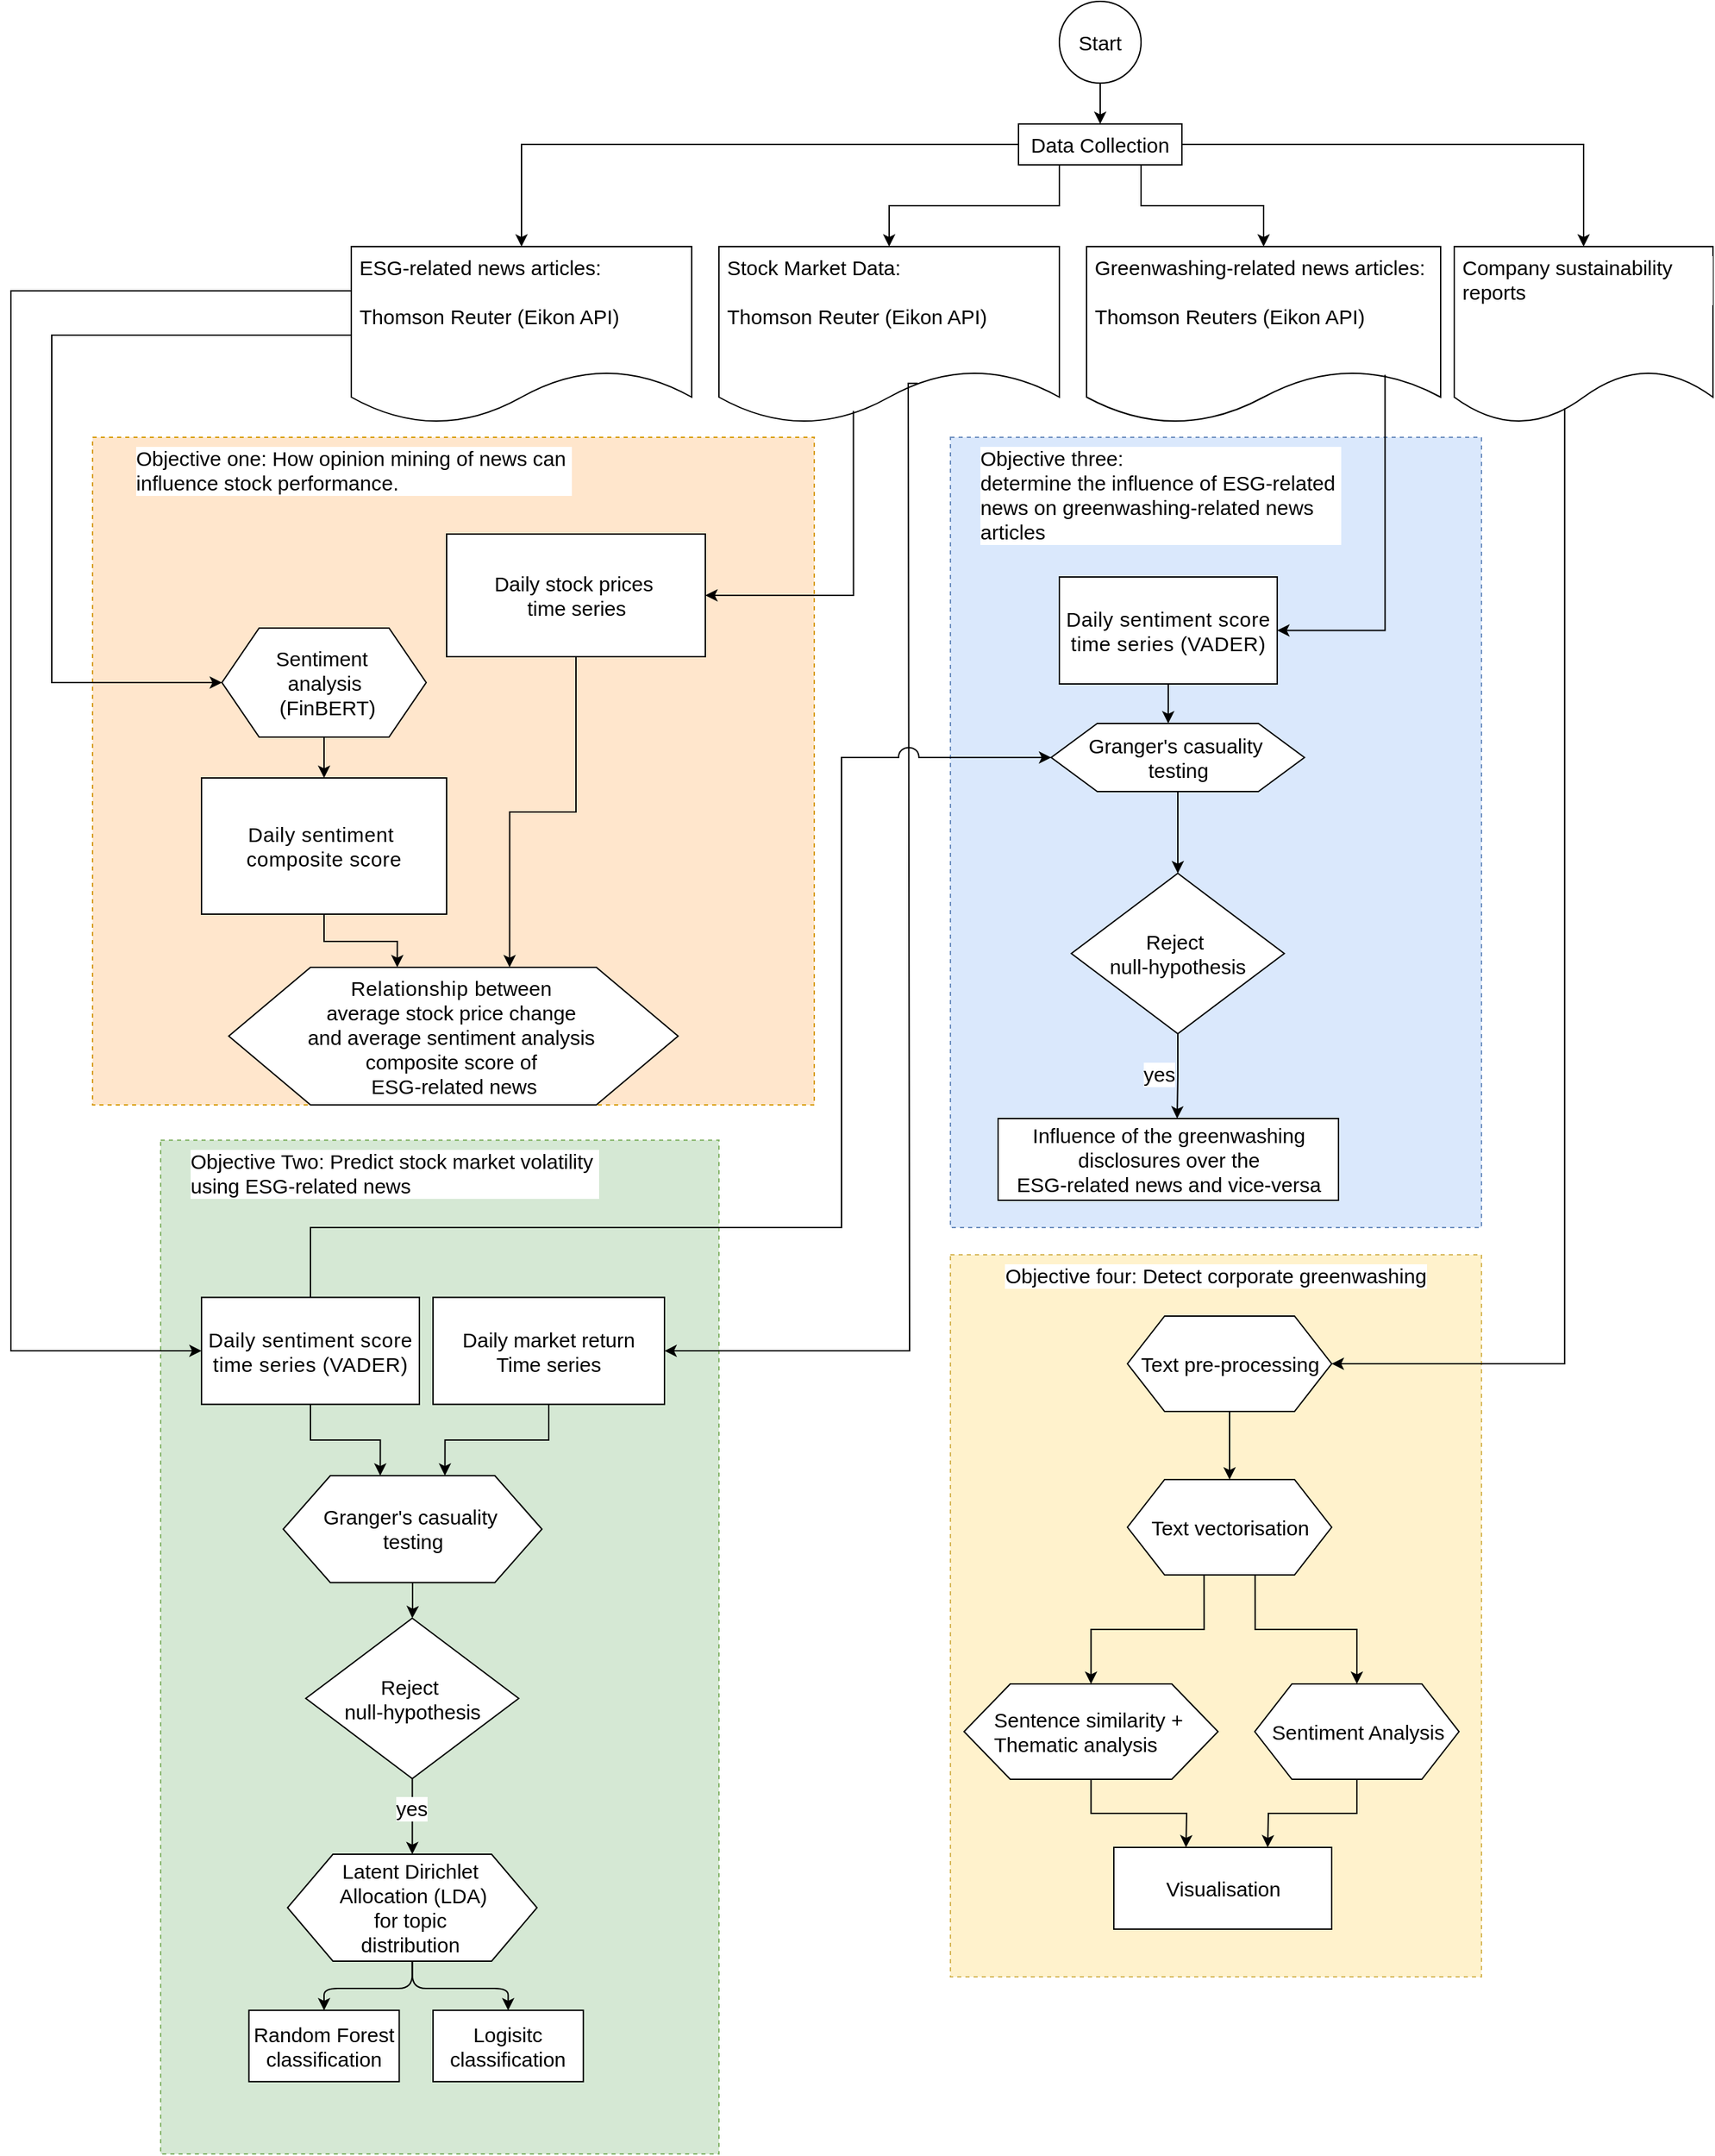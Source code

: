 <mxfile version="24.7.5">
  <diagram name="Page-1" id="VLJDBwGc8tw-kBL-8N2p">
    <mxGraphModel dx="3427" dy="2956" grid="1" gridSize="10" guides="1" tooltips="1" connect="1" arrows="1" fold="1" page="1" pageScale="1" pageWidth="827" pageHeight="1169" math="0" shadow="0">
      <root>
        <mxCell id="0" />
        <mxCell id="1" parent="0" />
        <mxCell id="x328PwAZrwwHZPL1ipOy-11" value="&lt;div style=&quot;&quot;&gt;Objective three:&lt;/div&gt;&lt;div style=&quot;&quot;&gt;&lt;font face=&quot;sans-serif&quot;&gt;&lt;span style=&quot;font-size: 15.083px; white-space: pre;&quot;&gt;determine the influence of ESG-related &lt;/span&gt;&lt;/font&gt;&lt;/div&gt;&lt;div style=&quot;&quot;&gt;&lt;font style=&quot;&quot;&gt;&lt;font style=&quot;&quot;&gt;&lt;font face=&quot;sans-serif&quot;&gt;&lt;span style=&quot;font-size: 15.083px; white-space: pre;&quot;&gt;news on greenwashing-related news &lt;/span&gt;&lt;/font&gt;&lt;/font&gt;&lt;/font&gt;&lt;/div&gt;&lt;div style=&quot;&quot;&gt;&lt;font style=&quot;&quot;&gt;&lt;font style=&quot;&quot;&gt;&lt;font face=&quot;sans-serif&quot;&gt;&lt;span style=&quot;font-size: 15.083px; white-space: pre;&quot;&gt;articles&lt;/span&gt;&lt;/font&gt;&lt;br&gt;&lt;/font&gt;&lt;/font&gt;&lt;/div&gt;" style="rounded=0;whiteSpace=wrap;html=1;fontSize=15;verticalAlign=top;horizontal=1;labelBackgroundColor=default;align=left;dashed=1;fillColor=#dae8fc;spacingLeft=20;strokeColor=#6c8ebf;movable=1;resizable=1;rotatable=1;deletable=1;editable=1;locked=0;connectable=1;" parent="1" vertex="1">
          <mxGeometry x="470" y="160" width="390" height="580" as="geometry" />
        </mxCell>
        <mxCell id="x328PwAZrwwHZPL1ipOy-22" value="&lt;div style=&quot;font-size: 15px;&quot;&gt;&lt;span style=&quot;font-size: 15px;&quot;&gt;Objective one: H&lt;font face=&quot;sans-serif&quot;&gt;&lt;span style=&quot;white-space: pre;&quot;&gt;ow opinion mining &lt;/span&gt;&lt;/font&gt;&lt;/span&gt;&lt;span style=&quot;font-family: sans-serif; font-size: 15.083px; white-space: pre;&quot;&gt;of news &lt;/span&gt;&lt;span style=&quot;font-family: sans-serif; font-size: 15.083px; white-space: pre;&quot;&gt;can &lt;/span&gt;&lt;/div&gt;&lt;div style=&quot;font-size: 15px;&quot;&gt;&lt;span style=&quot;font-family: sans-serif; font-size: 15.083px; white-space: pre;&quot;&gt;influence &lt;/span&gt;&lt;span style=&quot;font-family: sans-serif; font-size: 15.083px; white-space: pre;&quot;&gt;stock performance.&lt;/span&gt;&lt;font face=&quot;sans-serif&quot;&gt;&lt;span style=&quot;white-space: pre;&quot;&gt; &lt;/span&gt;&lt;/font&gt;&lt;/div&gt;" style="rounded=0;whiteSpace=wrap;html=1;verticalAlign=top;strokeWidth=1;dashed=1;fontSize=15;align=left;labelBackgroundColor=default;movable=1;resizable=1;rotatable=1;deletable=1;editable=1;locked=0;connectable=1;fillColor=#ffe6cc;spacingLeft=30;strokeColor=#d79b00;" parent="1" vertex="1">
          <mxGeometry x="-160" y="160" width="530" height="490" as="geometry" />
        </mxCell>
        <mxCell id="x328PwAZrwwHZPL1ipOy-7" value="&lt;span style=&quot;font-size: 15px;&quot;&gt;Greenwashing-related news articles:&lt;/span&gt;&lt;div&gt;&lt;br&gt;&lt;/div&gt;&lt;div&gt;Thomson Reuters (Eikon API)&lt;/div&gt;" style="shape=document;whiteSpace=wrap;html=1;boundedLbl=1;align=left;fontSize=15;verticalAlign=top;rounded=0;fontColor=#000000;labelBackgroundColor=default;spacingLeft=4;" parent="1" vertex="1">
          <mxGeometry x="570" y="20" width="260" height="130" as="geometry" />
        </mxCell>
        <mxCell id="x328PwAZrwwHZPL1ipOy-20" value="&lt;span style=&quot;font-size: 15px;&quot;&gt;Stock Market Data:&lt;/span&gt;&lt;div&gt;&lt;br&gt;&lt;/div&gt;&lt;div&gt;Thomson Reuter (Eikon API)&lt;/div&gt;" style="shape=document;whiteSpace=wrap;html=1;boundedLbl=1;align=left;size=0.3;fontSize=15;verticalAlign=top;rounded=0;fontColor=#000000;labelBackgroundColor=default;spacingLeft=4;" parent="1" vertex="1">
          <mxGeometry x="300" y="20" width="250" height="130" as="geometry" />
        </mxCell>
        <mxCell id="x328PwAZrwwHZPL1ipOy-73" style="edgeStyle=orthogonalEdgeStyle;orthogonalLoop=1;jettySize=auto;html=1;fontSize=15;" parent="1" source="x328PwAZrwwHZPL1ipOy-71" target="x328PwAZrwwHZPL1ipOy-72" edge="1">
          <mxGeometry relative="1" as="geometry" />
        </mxCell>
        <mxCell id="x328PwAZrwwHZPL1ipOy-71" value="&lt;font style=&quot;font-size: 15px;&quot;&gt;Start&lt;/font&gt;" style="strokeWidth=1;html=1;shape=mxgraph.flowchart.start_2;whiteSpace=wrap;fontSize=15;" parent="1" vertex="1">
          <mxGeometry x="550" y="-160" width="60" height="60" as="geometry" />
        </mxCell>
        <mxCell id="x328PwAZrwwHZPL1ipOy-72" value="&lt;font style=&quot;font-size: 15px;&quot;&gt;Data Collection&lt;/font&gt;" style="rounded=0;whiteSpace=wrap;html=1;fontSize=15;verticalAlign=middle;fontColor=#000000;labelBackgroundColor=default;" parent="1" vertex="1">
          <mxGeometry x="520" y="-70" width="120" height="30" as="geometry" />
        </mxCell>
        <mxCell id="x328PwAZrwwHZPL1ipOy-76" value="Company sustainability reports" style="shape=document;whiteSpace=wrap;html=1;boundedLbl=1;align=left;fontSize=15;verticalAlign=top;rounded=0;fontColor=#000000;labelBackgroundColor=default;spacingLeft=4;" parent="1" vertex="1">
          <mxGeometry x="840" y="20" width="190" height="130" as="geometry" />
        </mxCell>
        <mxCell id="x328PwAZrwwHZPL1ipOy-42" value="&lt;span style=&quot;text-align: start; font-size: 15px;&quot;&gt;&lt;font style=&quot;font-size: 15px;&quot;&gt;Sentiment&amp;nbsp;&lt;/font&gt;&lt;/span&gt;&lt;div style=&quot;font-size: 15px;&quot;&gt;&lt;span style=&quot;text-align: start; font-size: 15px;&quot;&gt;&lt;font style=&quot;font-size: 15px;&quot;&gt;analysis&lt;/font&gt;&lt;/span&gt;&lt;div style=&quot;font-size: 15px;&quot;&gt;&lt;span style=&quot;text-align: start; font-size: 15px;&quot;&gt;&lt;font style=&quot;font-size: 15px;&quot;&gt;&amp;nbsp;(FinBERT)&lt;br&gt;&lt;/font&gt;&lt;/span&gt;&lt;/div&gt;&lt;/div&gt;" style="verticalLabelPosition=middle;verticalAlign=middle;html=1;shape=hexagon;perimeter=hexagonPerimeter2;arcSize=6;size=0.182;labelPosition=center;align=center;rounded=0;fontColor=#000000;labelBackgroundColor=default;fontSize=15;" parent="1" vertex="1">
          <mxGeometry x="-65" y="300" width="150" height="80" as="geometry" />
        </mxCell>
        <mxCell id="x328PwAZrwwHZPL1ipOy-27" value="&lt;span style=&quot;font-size: 15px;&quot;&gt;Daily stock prices&amp;nbsp;&lt;/span&gt;&lt;div style=&quot;font-size: 15px;&quot;&gt;&lt;span style=&quot;font-size: 15px;&quot;&gt;time series&lt;/span&gt;&lt;/div&gt;" style="rounded=0;whiteSpace=wrap;html=1;fontSize=15;fontColor=#000000;labelBackgroundColor=default;spacingLeft=7;spacingRight=6;" parent="1" vertex="1">
          <mxGeometry x="100" y="231" width="190" height="90" as="geometry" />
        </mxCell>
        <mxCell id="x328PwAZrwwHZPL1ipOy-28" value="&lt;div style=&quot;font-size: 15px;&quot;&gt;&lt;font style=&quot;font-size: 15px;&quot;&gt;&lt;span style=&quot;font-size: 15px; letter-spacing: 0.32px;&quot;&gt;Daily sentiment&amp;nbsp;&lt;/span&gt;&lt;/font&gt;&lt;/div&gt;&lt;div style=&quot;font-size: 15px;&quot;&gt;&lt;span style=&quot;letter-spacing: 0.32px;&quot;&gt;composite score&lt;/span&gt;&lt;br&gt;&lt;/div&gt;" style="rounded=0;whiteSpace=wrap;html=1;fontSize=15;fontColor=#000000;labelBackgroundColor=default;" parent="1" vertex="1">
          <mxGeometry x="-80" y="410" width="180" height="100" as="geometry" />
        </mxCell>
        <mxCell id="x328PwAZrwwHZPL1ipOy-30" value="&lt;div style=&quot;font-size: 15px;&quot;&gt;&lt;font face=&quot;Helvetica&quot; style=&quot;font-size: 15px;&quot;&gt;&lt;font style=&quot;font-size: 15px;&quot;&gt;&lt;span style=&quot;letter-spacing: 0.32px; font-size: 15px;&quot;&gt;Relationship&amp;nbsp;&lt;/span&gt;&lt;/font&gt;&lt;span style=&quot;font-size: 15px;&quot;&gt;between&amp;nbsp;&lt;/span&gt;&lt;/font&gt;&lt;/div&gt;&lt;div style=&quot;font-size: 15px;&quot;&gt;&lt;font style=&quot;font-size: 15px;&quot;&gt;&lt;font face=&quot;Helvetica&quot; style=&quot;font-size: 15px;&quot;&gt;&lt;span style=&quot;font-size: 15px;&quot;&gt;average stock price change&amp;nbsp;&lt;/span&gt;&lt;/font&gt;&lt;/font&gt;&lt;/div&gt;&lt;div style=&quot;font-size: 15px;&quot;&gt;&lt;font face=&quot;Helvetica&quot;&gt;and average sentiment analysis&amp;nbsp;&lt;/font&gt;&lt;/div&gt;&lt;div style=&quot;font-size: 15px;&quot;&gt;&lt;font face=&quot;Helvetica&quot;&gt;composite score&amp;nbsp;&lt;/font&gt;&lt;font face=&quot;Helvetica&quot;&gt;of&amp;nbsp;&lt;/font&gt;&lt;/div&gt;&lt;div style=&quot;font-size: 15px;&quot;&gt;ESG-related news&lt;/div&gt;&#x9;&#x9;" style="verticalLabelPosition=middle;verticalAlign=middle;html=1;shape=hexagon;perimeter=hexagonPerimeter2;arcSize=6;size=0.182;labelPosition=center;align=center;rounded=0;fontColor=#000000;labelBackgroundColor=default;fontSize=15;" parent="1" vertex="1">
          <mxGeometry x="-60" y="549" width="330" height="101" as="geometry" />
        </mxCell>
        <mxCell id="ujbzWb_PCIBa5-JmfYXT-10" style="edgeStyle=orthogonalEdgeStyle;rounded=0;orthogonalLoop=1;jettySize=auto;html=1;" edge="1" parent="1" source="x328PwAZrwwHZPL1ipOy-61">
          <mxGeometry relative="1" as="geometry">
            <mxPoint x="637" y="480" as="targetPoint" />
          </mxGeometry>
        </mxCell>
        <mxCell id="x328PwAZrwwHZPL1ipOy-61" value="&lt;span style=&quot;white-space: pre; font-size: 15px;&quot;&gt;&lt;font style=&quot;font-size: 15px;&quot; face=&quot;Helvetica&quot;&gt;Granger&#39;s casuality &lt;/font&gt;&lt;/span&gt;&lt;div style=&quot;font-size: 15px;&quot;&gt;&lt;span style=&quot;white-space: pre; font-size: 15px;&quot;&gt;&lt;font style=&quot;font-size: 15px;&quot; face=&quot;Helvetica&quot;&gt;testing&lt;/font&gt;&lt;/span&gt;&lt;/div&gt;" style="verticalLabelPosition=middle;verticalAlign=middle;html=1;shape=hexagon;perimeter=hexagonPerimeter2;arcSize=6;size=0.182;labelPosition=center;align=center;rounded=0;fontColor=#000000;labelBackgroundColor=default;fontSize=15;" parent="1" vertex="1">
          <mxGeometry x="544" y="370" width="186" height="50" as="geometry" />
        </mxCell>
        <mxCell id="x328PwAZrwwHZPL1ipOy-65" value="Influence of the greenwashing &lt;br&gt;disclosures over the &lt;br&gt;ESG-related news and vice-versa" style="verticalLabelPosition=middle;verticalAlign=middle;html=1;shape=mxgraph.basic.rect;fillColor2=none;strokeWidth=1;size=20;indent=5;labelPosition=center;align=center;spacing=0;spacingTop=0;spacingBottom=0;fontSize=15;" parent="1" vertex="1">
          <mxGeometry x="505" y="660" width="250" height="60" as="geometry" />
        </mxCell>
        <mxCell id="x328PwAZrwwHZPL1ipOy-91" style="edgeStyle=orthogonalEdgeStyle;orthogonalLoop=1;jettySize=auto;html=1;exitX=0.5;exitY=1;exitDx=0;exitDy=0;fontSize=15;" parent="1" edge="1">
          <mxGeometry relative="1" as="geometry">
            <mxPoint x="685" y="540" as="sourcePoint" />
            <mxPoint x="685" y="540" as="targetPoint" />
          </mxGeometry>
        </mxCell>
        <mxCell id="x328PwAZrwwHZPL1ipOy-120" style="edgeStyle=orthogonalEdgeStyle;curved=0;rounded=0;jumpStyle=arc;jumpSize=15;orthogonalLoop=1;jettySize=auto;html=1;entryX=0;entryY=0.5;entryDx=0;entryDy=0;strokeColor=default;strokeWidth=1;align=center;verticalAlign=middle;fontFamily=Helvetica;fontSize=10;fontColor=#000000;labelBackgroundColor=default;endArrow=classic;" parent="1" source="c09OnCcUlVke61fUeDF4-2" target="x328PwAZrwwHZPL1ipOy-42" edge="1">
          <mxGeometry relative="1" as="geometry">
            <Array as="points">
              <mxPoint x="-190" y="85" />
              <mxPoint x="-190" y="340" />
            </Array>
          </mxGeometry>
        </mxCell>
        <mxCell id="c09OnCcUlVke61fUeDF4-2" value="&lt;font style=&quot;font-size: 15px;&quot;&gt;ESG-related news articles:&lt;/font&gt;&lt;div&gt;&lt;br&gt;&lt;div&gt;Thomson Reuter (Eikon API)&lt;/div&gt;&lt;/div&gt;" style="shape=document;whiteSpace=wrap;html=1;boundedLbl=1;align=left;fontSize=15;verticalAlign=top;rounded=0;fontColor=#000000;labelBackgroundColor=default;spacingLeft=4;" parent="1" vertex="1">
          <mxGeometry x="30" y="20" width="250" height="130" as="geometry" />
        </mxCell>
        <mxCell id="x328PwAZrwwHZPL1ipOy-118" style="edgeStyle=orthogonalEdgeStyle;curved=0;rounded=0;jumpStyle=arc;jumpSize=15;orthogonalLoop=1;jettySize=auto;html=1;entryX=0.462;entryY=0;entryDx=0;entryDy=0;entryPerimeter=0;strokeColor=default;strokeWidth=1;align=center;verticalAlign=middle;fontFamily=Helvetica;fontSize=10;fontColor=#000000;labelBackgroundColor=default;endArrow=classic;" parent="1" target="x328PwAZrwwHZPL1ipOy-61" edge="1">
          <mxGeometry relative="1" as="geometry">
            <mxPoint x="630.0" y="320" as="sourcePoint" />
            <Array as="points">
              <mxPoint x="630" y="350" />
              <mxPoint x="630" y="350" />
            </Array>
          </mxGeometry>
        </mxCell>
        <mxCell id="x328PwAZrwwHZPL1ipOy-10" value="&lt;font style=&quot;font-size: 15px;&quot;&gt;&lt;font style=&quot;font-size: 15px;&quot;&gt;Objective&lt;font style=&quot;font-size: 15px;&quot;&gt; Two: Predict&amp;nbsp;&lt;/font&gt;&lt;/font&gt;&lt;span style=&quot;font-family: sans-serif; white-space: pre; font-size: 15px;&quot;&gt;&lt;font style=&quot;font-size: 15px;&quot;&gt;stock market volatility &lt;/font&gt;&lt;/span&gt;&lt;/font&gt;&lt;div&gt;&lt;span style=&quot;font-family: sans-serif; white-space: pre;&quot;&gt;using ESG-related news&lt;/span&gt;&lt;/div&gt;" style="rounded=0;whiteSpace=wrap;html=1;verticalAlign=top;fontSize=15;align=left;dashed=1;labelBackgroundColor=default;fillColor=#d5e8d4;spacingLeft=20;strokeColor=#82b366;" parent="1" vertex="1">
          <mxGeometry x="-110" y="675.87" width="410" height="744.13" as="geometry" />
        </mxCell>
        <mxCell id="x328PwAZrwwHZPL1ipOy-33" value="&lt;div style=&quot;font-size: 15px;&quot;&gt;&lt;span style=&quot;font-size: 15px;&quot;&gt;Daily market return&lt;/span&gt;&lt;/div&gt;&lt;div style=&quot;font-size: 15px;&quot;&gt;&lt;span style=&quot;font-size: 15px;&quot;&gt;Time series&lt;/span&gt;&lt;/div&gt;" style="rounded=0;whiteSpace=wrap;html=1;fontSize=15;fontColor=#000000;labelBackgroundColor=default;" parent="1" vertex="1">
          <mxGeometry x="90" y="791.28" width="170.01" height="78.5" as="geometry" />
        </mxCell>
        <mxCell id="x328PwAZrwwHZPL1ipOy-37" value="&lt;div style=&quot;font-size: 15px;&quot;&gt;&lt;font style=&quot;font-size: 15px;&quot;&gt;&lt;font style=&quot;font-size: 15px;&quot;&gt;&lt;span style=&quot;font-size: 15px; letter-spacing: 0.32px;&quot;&gt;Daily sentiment s&lt;/span&gt;&lt;/font&gt;&lt;span style=&quot;letter-spacing: 0.32px; font-size: 15px;&quot;&gt;core&lt;/span&gt;&lt;/font&gt;&lt;/div&gt;&lt;div style=&quot;font-size: 15px;&quot;&gt;&lt;span style=&quot;letter-spacing: 0.32px; font-size: 15px;&quot;&gt;&lt;font style=&quot;font-size: 15px;&quot;&gt;time series (VADER)&lt;/font&gt;&lt;/span&gt;&lt;/div&gt;" style="rounded=0;whiteSpace=wrap;html=1;fontSize=15;fontColor=#000000;labelBackgroundColor=default;" parent="1" vertex="1">
          <mxGeometry x="-80" y="791.28" width="160" height="78.5" as="geometry" />
        </mxCell>
        <mxCell id="x328PwAZrwwHZPL1ipOy-38" value="&lt;span style=&quot;white-space: pre; font-size: 15px;&quot;&gt;&lt;font style=&quot;font-size: 15px;&quot; face=&quot;Helvetica&quot;&gt;Granger&#39;s casuality &lt;/font&gt;&lt;/span&gt;&lt;div style=&quot;font-size: 15px;&quot;&gt;&lt;span style=&quot;white-space: pre; font-size: 15px;&quot;&gt;&lt;font style=&quot;font-size: 15px;&quot; face=&quot;Helvetica&quot;&gt;testing&lt;/font&gt;&lt;/span&gt;&lt;/div&gt;" style="verticalLabelPosition=middle;verticalAlign=middle;html=1;shape=hexagon;perimeter=hexagonPerimeter2;arcSize=6;size=0.182;labelPosition=center;align=center;rounded=0;fontColor=#000000;labelBackgroundColor=default;fontSize=15;" parent="1" vertex="1">
          <mxGeometry x="-20" y="922.11" width="190" height="78.5" as="geometry" />
        </mxCell>
        <mxCell id="x328PwAZrwwHZPL1ipOy-43" value="&lt;font style=&quot;font-size: 15px;&quot;&gt;Reject&amp;nbsp;&lt;/font&gt;&lt;div style=&quot;font-size: 15px;&quot;&gt;&lt;font style=&quot;font-size: 15px;&quot;&gt;null-hypothesis&lt;/font&gt;&lt;/div&gt;" style="strokeWidth=1;html=1;shape=mxgraph.flowchart.decision;whiteSpace=wrap;rounded=0;fontColor=#000000;labelBackgroundColor=default;fontSize=15;" parent="1" vertex="1">
          <mxGeometry x="-3.413" y="1026.77" width="156.378" height="117.743" as="geometry" />
        </mxCell>
        <mxCell id="ujbzWb_PCIBa5-JmfYXT-2" style="edgeStyle=orthogonalEdgeStyle;rounded=1;orthogonalLoop=1;jettySize=auto;html=1;entryX=0.5;entryY=0;entryDx=0;entryDy=0;curved=0;jumpStyle=arc;jumpSize=15;" edge="1" parent="1" source="x328PwAZrwwHZPL1ipOy-54" target="ujbzWb_PCIBa5-JmfYXT-1">
          <mxGeometry relative="1" as="geometry" />
        </mxCell>
        <mxCell id="x328PwAZrwwHZPL1ipOy-54" value="&lt;span style=&quot;text-align: start; white-space-collapse: preserve; font-size: 15px;&quot;&gt;&lt;font face=&quot;Helvetica&quot; style=&quot;font-size: 15px;&quot;&gt;Latent Dirichlet &lt;/font&gt;&lt;/span&gt;&lt;div style=&quot;font-size: 15px;&quot;&gt;&lt;span style=&quot;text-align: start; white-space-collapse: preserve; font-size: 15px;&quot;&gt;&lt;font face=&quot;Helvetica&quot; style=&quot;font-size: 15px;&quot;&gt;Allocation (LDA)&lt;/font&gt;&lt;/span&gt;&lt;/div&gt;&lt;div style=&quot;font-size: 15px;&quot;&gt;&lt;span style=&quot;text-align: start; white-space-collapse: preserve; font-size: 15px;&quot;&gt;&lt;font face=&quot;Helvetica&quot; style=&quot;font-size: 15px;&quot;&gt;for topic &lt;/font&gt;&lt;/span&gt;&lt;/div&gt;&lt;div style=&quot;font-size: 15px;&quot;&gt;&lt;span style=&quot;text-align: start; white-space-collapse: preserve; font-size: 15px;&quot;&gt;&lt;font face=&quot;Helvetica&quot; style=&quot;font-size: 15px;&quot;&gt;distribution &lt;/font&gt;&lt;/span&gt;&lt;/div&gt;" style="verticalLabelPosition=middle;verticalAlign=middle;html=1;shape=hexagon;perimeter=hexagonPerimeter2;arcSize=6;size=0.182;labelPosition=center;align=center;rounded=0;fontColor=#000000;labelBackgroundColor=default;fontSize=15;" parent="1" vertex="1">
          <mxGeometry x="-16.82" y="1200" width="183.19" height="78.5" as="geometry" />
        </mxCell>
        <mxCell id="x328PwAZrwwHZPL1ipOy-57" value="Random Forest classification" style="rounded=0;whiteSpace=wrap;html=1;verticalAlign=middle;fontSize=15;fontColor=#000000;labelBackgroundColor=default;" parent="1" vertex="1">
          <mxGeometry x="-45.197" y="1314.587" width="110.385" height="52.33" as="geometry" />
        </mxCell>
        <mxCell id="x328PwAZrwwHZPL1ipOy-40" style="edgeStyle=orthogonalEdgeStyle;rounded=0;orthogonalLoop=1;jettySize=auto;html=1;entryX=0.625;entryY=0;entryDx=0;entryDy=0;exitX=0.5;exitY=1;exitDx=0;exitDy=0;fontColor=#000000;labelBackgroundColor=default;jumpStyle=arc;jumpSize=15;fontSize=15;" parent="1" source="x328PwAZrwwHZPL1ipOy-33" target="x328PwAZrwwHZPL1ipOy-38" edge="1">
          <mxGeometry relative="1" as="geometry" />
        </mxCell>
        <mxCell id="x328PwAZrwwHZPL1ipOy-69" style="edgeStyle=orthogonalEdgeStyle;orthogonalLoop=1;jettySize=auto;html=1;entryX=0.375;entryY=0;entryDx=0;entryDy=0;rounded=0;curved=0;jumpStyle=arc;jumpSize=15;fontSize=15;" parent="1" source="x328PwAZrwwHZPL1ipOy-37" target="x328PwAZrwwHZPL1ipOy-38" edge="1">
          <mxGeometry relative="1" as="geometry" />
        </mxCell>
        <mxCell id="x328PwAZrwwHZPL1ipOy-44" style="edgeStyle=orthogonalEdgeStyle;rounded=0;orthogonalLoop=1;jettySize=auto;html=1;exitX=0.5;exitY=1;exitDx=0;exitDy=0;fontColor=#000000;labelBackgroundColor=default;jumpStyle=arc;jumpSize=15;fontSize=15;" parent="1" source="x328PwAZrwwHZPL1ipOy-38" target="x328PwAZrwwHZPL1ipOy-43" edge="1">
          <mxGeometry relative="1" as="geometry" />
        </mxCell>
        <mxCell id="x328PwAZrwwHZPL1ipOy-55" value="" style="edgeStyle=orthogonalEdgeStyle;rounded=0;orthogonalLoop=1;jettySize=auto;html=1;fontColor=#000000;labelBackgroundColor=default;jumpStyle=arc;jumpSize=15;fontSize=15;" parent="1" source="x328PwAZrwwHZPL1ipOy-43" target="x328PwAZrwwHZPL1ipOy-54" edge="1">
          <mxGeometry relative="1" as="geometry">
            <mxPoint x="74.776" y="1223.009" as="targetPoint" />
            <mxPoint x="74.776" y="1131.431" as="sourcePoint" />
          </mxGeometry>
        </mxCell>
        <mxCell id="x328PwAZrwwHZPL1ipOy-56" value="yes" style="edgeLabel;html=1;align=center;verticalAlign=middle;resizable=0;points=[];rounded=0;fontColor=#000000;labelBackgroundColor=default;fontSize=15;" parent="x328PwAZrwwHZPL1ipOy-55" vertex="1" connectable="0">
          <mxGeometry x="-0.231" y="-1" relative="1" as="geometry">
            <mxPoint as="offset" />
          </mxGeometry>
        </mxCell>
        <mxCell id="x328PwAZrwwHZPL1ipOy-58" style="edgeStyle=orthogonalEdgeStyle;orthogonalLoop=1;jettySize=auto;html=1;exitX=0.5;exitY=1;exitDx=0;exitDy=0;fontColor=#000000;labelBackgroundColor=default;jumpStyle=arc;jumpSize=15;fontSize=15;" parent="1" source="x328PwAZrwwHZPL1ipOy-54" target="x328PwAZrwwHZPL1ipOy-57" edge="1">
          <mxGeometry relative="1" as="geometry" />
        </mxCell>
        <mxCell id="x328PwAZrwwHZPL1ipOy-114" style="edgeStyle=orthogonalEdgeStyle;curved=0;rounded=0;jumpStyle=arc;jumpSize=15;orthogonalLoop=1;jettySize=auto;html=1;strokeColor=default;strokeWidth=1;align=center;verticalAlign=middle;fontFamily=Helvetica;fontSize=10;fontColor=#000000;labelBackgroundColor=default;endArrow=classic;exitX=0.584;exitY=0.772;exitDx=0;exitDy=0;exitPerimeter=0;entryX=1;entryY=0.5;entryDx=0;entryDy=0;" parent="1" source="x328PwAZrwwHZPL1ipOy-20" target="x328PwAZrwwHZPL1ipOy-33" edge="1">
          <mxGeometry relative="1" as="geometry">
            <mxPoint x="425" y="815.87" as="targetPoint" />
            <mxPoint x="441.5" y="210.0" as="sourcePoint" />
            <Array as="points">
              <mxPoint x="439" y="120" />
              <mxPoint x="439" y="210" />
              <mxPoint x="440" y="762" />
            </Array>
          </mxGeometry>
        </mxCell>
        <mxCell id="ujbzWb_PCIBa5-JmfYXT-1" value="Logisitc classification" style="rounded=0;whiteSpace=wrap;html=1;verticalAlign=middle;fontSize=15;fontColor=#000000;labelBackgroundColor=default;" vertex="1" parent="1">
          <mxGeometry x="90.003" y="1314.587" width="110.385" height="52.33" as="geometry" />
        </mxCell>
        <mxCell id="ujbzWb_PCIBa5-JmfYXT-3" value="&lt;font style=&quot;font-size: 15px;&quot;&gt;Reject&amp;nbsp;&lt;/font&gt;&lt;div style=&quot;font-size: 15px;&quot;&gt;&lt;font style=&quot;font-size: 15px;&quot;&gt;null-hypothesis&lt;/font&gt;&lt;/div&gt;" style="strokeWidth=1;html=1;shape=mxgraph.flowchart.decision;whiteSpace=wrap;rounded=0;fontColor=#000000;labelBackgroundColor=default;fontSize=15;" vertex="1" parent="1">
          <mxGeometry x="558.807" y="480.0" width="156.378" height="117.743" as="geometry" />
        </mxCell>
        <mxCell id="ujbzWb_PCIBa5-JmfYXT-4" value="yes" style="edgeLabel;html=1;align=center;verticalAlign=middle;resizable=0;points=[];rounded=0;fontColor=#000000;labelBackgroundColor=default;fontSize=15;" vertex="1" connectable="0" parent="1">
          <mxGeometry x="649.997" y="625.332" as="geometry">
            <mxPoint x="-27" y="1" as="offset" />
          </mxGeometry>
        </mxCell>
        <mxCell id="ujbzWb_PCIBa5-JmfYXT-11" style="edgeStyle=orthogonalEdgeStyle;rounded=0;orthogonalLoop=1;jettySize=auto;html=1;entryX=0.526;entryY=0;entryDx=0;entryDy=0;entryPerimeter=0;" edge="1" parent="1" source="ujbzWb_PCIBa5-JmfYXT-3" target="x328PwAZrwwHZPL1ipOy-65">
          <mxGeometry relative="1" as="geometry" />
        </mxCell>
        <mxCell id="x328PwAZrwwHZPL1ipOy-122" style="edgeStyle=orthogonalEdgeStyle;curved=0;rounded=0;jumpStyle=arc;jumpSize=15;orthogonalLoop=1;jettySize=auto;html=1;entryX=0;entryY=0.5;entryDx=0;entryDy=0;strokeColor=default;strokeWidth=1;align=center;verticalAlign=middle;fontFamily=Helvetica;fontSize=10;fontColor=#000000;labelBackgroundColor=default;endArrow=classic;exitX=0.5;exitY=0;exitDx=0;exitDy=0;" parent="1" source="x328PwAZrwwHZPL1ipOy-37" target="x328PwAZrwwHZPL1ipOy-61" edge="1">
          <mxGeometry relative="1" as="geometry">
            <Array as="points">
              <mxPoint y="740" />
              <mxPoint x="390" y="740" />
              <mxPoint x="390" y="395" />
            </Array>
          </mxGeometry>
        </mxCell>
        <mxCell id="ujbzWb_PCIBa5-JmfYXT-12" value="&lt;div style=&quot;font-size: 15px;&quot;&gt;&lt;font style=&quot;font-size: 15px;&quot;&gt;&lt;font style=&quot;font-size: 15px;&quot;&gt;&lt;span style=&quot;font-size: 15px; letter-spacing: 0.32px;&quot;&gt;Daily sentiment s&lt;/span&gt;&lt;/font&gt;&lt;span style=&quot;letter-spacing: 0.32px; font-size: 15px;&quot;&gt;core&lt;/span&gt;&lt;/font&gt;&lt;/div&gt;&lt;div style=&quot;font-size: 15px;&quot;&gt;&lt;span style=&quot;letter-spacing: 0.32px; font-size: 15px;&quot;&gt;&lt;font style=&quot;font-size: 15px;&quot;&gt;time series (VADER)&lt;/font&gt;&lt;/span&gt;&lt;/div&gt;" style="rounded=0;whiteSpace=wrap;html=1;fontSize=15;fontColor=#000000;labelBackgroundColor=default;" vertex="1" parent="1">
          <mxGeometry x="550" y="262.5" width="160" height="78.5" as="geometry" />
        </mxCell>
        <mxCell id="x328PwAZrwwHZPL1ipOy-94" value="Pointers" parent="0" />
        <mxCell id="x328PwAZrwwHZPL1ipOy-107" value="&lt;font style=&quot;font-size: 15px;&quot;&gt;&lt;font style=&quot;font-size: 15px;&quot;&gt;Objective four: Detect corporate&amp;nbsp;&lt;/font&gt;&lt;font style=&quot;font-size: 15px;&quot; face=&quot;sans-serif&quot;&gt;&lt;span style=&quot;white-space: pre; font-size: 15px;&quot;&gt;greenwashing&lt;/span&gt;&lt;/font&gt;&lt;br style=&quot;font-size: 15px;&quot;&gt;&lt;/font&gt;" style="rounded=0;whiteSpace=wrap;html=1;fontSize=15;verticalAlign=top;horizontal=1;labelBackgroundColor=default;align=center;dashed=1;fillColor=#fff2cc;movable=1;resizable=1;rotatable=1;deletable=1;editable=1;locked=0;connectable=1;spacingLeft=0;strokeColor=#d6b656;" parent="x328PwAZrwwHZPL1ipOy-94" vertex="1">
          <mxGeometry x="470" y="760" width="390" height="530" as="geometry" />
        </mxCell>
        <mxCell id="x328PwAZrwwHZPL1ipOy-81" style="edgeStyle=orthogonalEdgeStyle;orthogonalLoop=1;jettySize=auto;html=1;entryX=1;entryY=0.5;entryDx=0;entryDy=0;rounded=0;curved=0;jumpStyle=arc;jumpSize=15;fontSize=15;exitX=0.395;exitY=0.928;exitDx=0;exitDy=0;exitPerimeter=0;" parent="x328PwAZrwwHZPL1ipOy-94" source="x328PwAZrwwHZPL1ipOy-20" target="x328PwAZrwwHZPL1ipOy-27" edge="1">
          <mxGeometry relative="1" as="geometry">
            <Array as="points">
              <mxPoint x="399" y="276" />
            </Array>
          </mxGeometry>
        </mxCell>
        <mxCell id="x328PwAZrwwHZPL1ipOy-83" style="edgeStyle=orthogonalEdgeStyle;orthogonalLoop=1;jettySize=auto;html=1;exitX=0.5;exitY=1;exitDx=0;exitDy=0;entryX=0.625;entryY=0;entryDx=0;entryDy=0;jumpStyle=arc;rounded=0;curved=0;jumpSize=15;fontSize=15;" parent="x328PwAZrwwHZPL1ipOy-94" source="x328PwAZrwwHZPL1ipOy-27" target="x328PwAZrwwHZPL1ipOy-30" edge="1">
          <mxGeometry relative="1" as="geometry" />
        </mxCell>
        <mxCell id="x328PwAZrwwHZPL1ipOy-82" style="edgeStyle=orthogonalEdgeStyle;orthogonalLoop=1;jettySize=auto;html=1;entryX=0.375;entryY=0;entryDx=0;entryDy=0;rounded=0;curved=0;jumpStyle=arc;jumpSize=15;fontSize=15;" parent="x328PwAZrwwHZPL1ipOy-94" source="x328PwAZrwwHZPL1ipOy-28" target="x328PwAZrwwHZPL1ipOy-30" edge="1">
          <mxGeometry relative="1" as="geometry" />
        </mxCell>
        <mxCell id="x328PwAZrwwHZPL1ipOy-84" style="edgeStyle=orthogonalEdgeStyle;orthogonalLoop=1;jettySize=auto;html=1;entryX=0.5;entryY=0;entryDx=0;entryDy=0;jumpStyle=arc;jumpSize=15;fontSize=15;" parent="x328PwAZrwwHZPL1ipOy-94" source="x328PwAZrwwHZPL1ipOy-42" target="x328PwAZrwwHZPL1ipOy-28" edge="1">
          <mxGeometry relative="1" as="geometry" />
        </mxCell>
        <mxCell id="x328PwAZrwwHZPL1ipOy-35" style="edgeStyle=orthogonalEdgeStyle;rounded=0;orthogonalLoop=1;jettySize=auto;html=1;fontColor=#000000;labelBackgroundColor=default;jumpStyle=arc;jumpSize=15;fontSize=15;entryX=0;entryY=0.5;entryDx=0;entryDy=0;exitX=0;exitY=0.25;exitDx=0;exitDy=0;" parent="x328PwAZrwwHZPL1ipOy-94" source="c09OnCcUlVke61fUeDF4-2" target="x328PwAZrwwHZPL1ipOy-37" edge="1">
          <mxGeometry relative="1" as="geometry">
            <mxPoint x="-70" y="755.87" as="targetPoint" />
            <mxPoint x="-65.0" y="325.87" as="sourcePoint" />
            <Array as="points">
              <mxPoint x="-220" y="52" />
              <mxPoint x="-220" y="830" />
            </Array>
          </mxGeometry>
        </mxCell>
        <mxCell id="x328PwAZrwwHZPL1ipOy-79" style="edgeStyle=orthogonalEdgeStyle;orthogonalLoop=1;jettySize=auto;html=1;exitX=0.75;exitY=1;exitDx=0;exitDy=0;entryX=0.5;entryY=0;entryDx=0;entryDy=0;rounded=0;curved=0;jumpStyle=arc;jumpSize=15;fontSize=15;" parent="x328PwAZrwwHZPL1ipOy-94" source="x328PwAZrwwHZPL1ipOy-72" target="x328PwAZrwwHZPL1ipOy-7" edge="1">
          <mxGeometry relative="1" as="geometry" />
        </mxCell>
        <mxCell id="x328PwAZrwwHZPL1ipOy-80" style="edgeStyle=orthogonalEdgeStyle;orthogonalLoop=1;jettySize=auto;html=1;entryX=0.5;entryY=0;entryDx=0;entryDy=0;rounded=0;curved=0;jumpStyle=arc;jumpSize=15;fontSize=15;" parent="x328PwAZrwwHZPL1ipOy-94" source="x328PwAZrwwHZPL1ipOy-72" target="x328PwAZrwwHZPL1ipOy-76" edge="1">
          <mxGeometry relative="1" as="geometry" />
        </mxCell>
        <mxCell id="x328PwAZrwwHZPL1ipOy-78" style="edgeStyle=orthogonalEdgeStyle;orthogonalLoop=1;jettySize=auto;html=1;exitX=0.25;exitY=1;exitDx=0;exitDy=0;entryX=0.5;entryY=0;entryDx=0;entryDy=0;rounded=0;curved=0;jumpStyle=arc;jumpSize=15;fontSize=15;" parent="x328PwAZrwwHZPL1ipOy-94" source="x328PwAZrwwHZPL1ipOy-72" target="x328PwAZrwwHZPL1ipOy-20" edge="1">
          <mxGeometry relative="1" as="geometry" />
        </mxCell>
        <mxCell id="x328PwAZrwwHZPL1ipOy-77" style="edgeStyle=orthogonalEdgeStyle;orthogonalLoop=1;jettySize=auto;html=1;entryX=0.5;entryY=0;entryDx=0;entryDy=0;rounded=0;curved=0;jumpStyle=arc;jumpSize=15;fontSize=15;" parent="x328PwAZrwwHZPL1ipOy-94" source="x328PwAZrwwHZPL1ipOy-72" target="c09OnCcUlVke61fUeDF4-2" edge="1">
          <mxGeometry relative="1" as="geometry" />
        </mxCell>
        <mxCell id="x328PwAZrwwHZPL1ipOy-90" style="edgeStyle=orthogonalEdgeStyle;orthogonalLoop=1;jettySize=auto;html=1;exitX=0.843;exitY=0.724;exitDx=0;exitDy=0;exitPerimeter=0;rounded=0;curved=0;jumpStyle=arc;jumpSize=15;fontSize=15;entryX=1;entryY=0.5;entryDx=0;entryDy=0;" parent="x328PwAZrwwHZPL1ipOy-94" source="x328PwAZrwwHZPL1ipOy-7" target="ujbzWb_PCIBa5-JmfYXT-12" edge="1">
          <mxGeometry relative="1" as="geometry">
            <Array as="points">
              <mxPoint x="789" y="302" />
            </Array>
            <mxPoint x="730" y="285" as="targetPoint" />
          </mxGeometry>
        </mxCell>
        <mxCell id="x328PwAZrwwHZPL1ipOy-101" style="edgeStyle=orthogonalEdgeStyle;orthogonalLoop=1;jettySize=auto;html=1;fontSize=15;" parent="x328PwAZrwwHZPL1ipOy-94" source="x328PwAZrwwHZPL1ipOy-96" target="x328PwAZrwwHZPL1ipOy-97" edge="1">
          <mxGeometry relative="1" as="geometry" />
        </mxCell>
        <mxCell id="x328PwAZrwwHZPL1ipOy-96" value="&lt;div style=&quot;text-align: start; font-size: 15px;&quot;&gt;&lt;span style=&quot;font-size: 15px;&quot;&gt;Text pre-processing&lt;/span&gt;&lt;/div&gt;" style="verticalLabelPosition=middle;verticalAlign=middle;html=1;shape=hexagon;perimeter=hexagonPerimeter2;arcSize=6;size=0.182;labelPosition=center;align=center;rounded=0;fontColor=#000000;labelBackgroundColor=default;fontSize=15;" parent="x328PwAZrwwHZPL1ipOy-94" vertex="1">
          <mxGeometry x="600" y="805" width="150" height="70" as="geometry" />
        </mxCell>
        <mxCell id="x328PwAZrwwHZPL1ipOy-102" style="edgeStyle=orthogonalEdgeStyle;orthogonalLoop=1;jettySize=auto;html=1;exitX=0.375;exitY=1;exitDx=0;exitDy=0;rounded=0;curved=0;jumpSize=15;fontSize=15;" parent="x328PwAZrwwHZPL1ipOy-94" source="x328PwAZrwwHZPL1ipOy-97" target="x328PwAZrwwHZPL1ipOy-99" edge="1">
          <mxGeometry relative="1" as="geometry" />
        </mxCell>
        <mxCell id="x328PwAZrwwHZPL1ipOy-103" style="edgeStyle=orthogonalEdgeStyle;orthogonalLoop=1;jettySize=auto;html=1;entryX=0.5;entryY=0;entryDx=0;entryDy=0;rounded=0;curved=0;jumpSize=15;fontSize=15;exitX=0.625;exitY=1;exitDx=0;exitDy=0;" parent="x328PwAZrwwHZPL1ipOy-94" source="x328PwAZrwwHZPL1ipOy-97" target="x328PwAZrwwHZPL1ipOy-98" edge="1">
          <mxGeometry relative="1" as="geometry">
            <Array as="points">
              <mxPoint x="694" y="1035" />
              <mxPoint x="769" y="1035" />
            </Array>
          </mxGeometry>
        </mxCell>
        <mxCell id="x328PwAZrwwHZPL1ipOy-97" value="&lt;div style=&quot;text-align: start; font-size: 15px;&quot;&gt;&lt;span style=&quot;font-size: 15px;&quot;&gt;Text vectorisation&lt;/span&gt;&lt;/div&gt;" style="verticalLabelPosition=middle;verticalAlign=middle;html=1;shape=hexagon;perimeter=hexagonPerimeter2;arcSize=6;size=0.182;labelPosition=center;align=center;rounded=0;fontColor=#000000;labelBackgroundColor=default;fontSize=15;" parent="x328PwAZrwwHZPL1ipOy-94" vertex="1">
          <mxGeometry x="600" y="925" width="150" height="70" as="geometry" />
        </mxCell>
        <mxCell id="x328PwAZrwwHZPL1ipOy-98" value="&lt;div style=&quot;text-align: start; font-size: 15px;&quot;&gt;&lt;span style=&quot;font-size: 15px;&quot;&gt;Sentiment Analysis&lt;/span&gt;&lt;/div&gt;" style="verticalLabelPosition=middle;verticalAlign=middle;html=1;shape=hexagon;perimeter=hexagonPerimeter2;arcSize=6;size=0.182;labelPosition=center;align=center;rounded=0;fontColor=#000000;labelBackgroundColor=default;fontSize=15;" parent="x328PwAZrwwHZPL1ipOy-94" vertex="1">
          <mxGeometry x="693.5" y="1075" width="150" height="70" as="geometry" />
        </mxCell>
        <mxCell id="x328PwAZrwwHZPL1ipOy-106" style="edgeStyle=orthogonalEdgeStyle;curved=0;rounded=0;jumpStyle=arc;jumpSize=15;orthogonalLoop=1;jettySize=auto;html=1;entryX=0.25;entryY=0;entryDx=0;entryDy=0;strokeColor=default;strokeWidth=1;align=center;verticalAlign=middle;fontFamily=Helvetica;fontSize=15;fontColor=default;labelBackgroundColor=default;endArrow=classic;" parent="x328PwAZrwwHZPL1ipOy-94" source="x328PwAZrwwHZPL1ipOy-99" edge="1">
          <mxGeometry relative="1" as="geometry">
            <mxPoint x="643" y="1195" as="targetPoint" />
          </mxGeometry>
        </mxCell>
        <mxCell id="x328PwAZrwwHZPL1ipOy-99" value="&lt;div style=&quot;text-align: start; font-size: 15px;&quot;&gt;&lt;span style=&quot;font-size: 15px;&quot;&gt;Sentence similarity +&amp;nbsp;&lt;/span&gt;&lt;/div&gt;&lt;div style=&quot;text-align: start; font-size: 15px;&quot;&gt;&lt;span style=&quot;font-size: 15px;&quot;&gt;Thematic analysis&lt;/span&gt;&lt;/div&gt;" style="verticalLabelPosition=middle;verticalAlign=middle;html=1;shape=hexagon;perimeter=hexagonPerimeter2;arcSize=6;size=0.182;labelPosition=center;align=center;rounded=0;fontColor=#000000;labelBackgroundColor=default;fontSize=15;" parent="x328PwAZrwwHZPL1ipOy-94" vertex="1">
          <mxGeometry x="480" y="1075" width="186.5" height="70" as="geometry" />
        </mxCell>
        <mxCell id="x328PwAZrwwHZPL1ipOy-105" style="edgeStyle=orthogonalEdgeStyle;orthogonalLoop=1;jettySize=auto;html=1;exitX=0.5;exitY=1;exitDx=0;exitDy=0;entryX=0.75;entryY=0;entryDx=0;entryDy=0;rounded=0;curved=0;strokeWidth=1;jumpStyle=arc;jumpSize=15;fontSize=15;" parent="x328PwAZrwwHZPL1ipOy-94" source="x328PwAZrwwHZPL1ipOy-98" edge="1">
          <mxGeometry relative="1" as="geometry">
            <mxPoint x="703" y="1195" as="targetPoint" />
          </mxGeometry>
        </mxCell>
        <mxCell id="x328PwAZrwwHZPL1ipOy-111" style="edgeStyle=orthogonalEdgeStyle;curved=0;rounded=0;jumpStyle=arc;jumpSize=15;orthogonalLoop=1;jettySize=auto;html=1;exitX=0.5;exitY=1;exitDx=0;exitDy=0;strokeColor=default;strokeWidth=1;align=center;verticalAlign=middle;fontFamily=Helvetica;fontSize=15;fontColor=#000000;labelBackgroundColor=default;endArrow=classic;" parent="x328PwAZrwwHZPL1ipOy-94" source="x328PwAZrwwHZPL1ipOy-107" target="x328PwAZrwwHZPL1ipOy-107" edge="1">
          <mxGeometry relative="1" as="geometry" />
        </mxCell>
        <mxCell id="x328PwAZrwwHZPL1ipOy-112" value="&lt;p style=&quot;text-align: start; line-height: 0%; font-size: 15px;&quot;&gt;&lt;span style=&quot;white-space-collapse: preserve; background-color: rgb(255, 255, 255); font-size: 15px;&quot;&gt;Visualisation&lt;/span&gt;&lt;/p&gt;" style="verticalLabelPosition=middle;verticalAlign=middle;html=1;shape=mxgraph.basic.rect;fillColor2=none;strokeWidth=1;size=20;indent=5;fontSize=15;labelPosition=center;align=center;" parent="x328PwAZrwwHZPL1ipOy-94" vertex="1">
          <mxGeometry x="590" y="1195" width="160" height="60" as="geometry" />
        </mxCell>
        <mxCell id="x328PwAZrwwHZPL1ipOy-115" style="edgeStyle=orthogonalEdgeStyle;curved=0;rounded=0;jumpStyle=arc;jumpSize=15;orthogonalLoop=1;jettySize=auto;html=1;entryX=1;entryY=0.5;entryDx=0;entryDy=0;strokeColor=default;strokeWidth=1;align=center;verticalAlign=middle;fontFamily=Helvetica;fontSize=10;fontColor=#000000;labelBackgroundColor=default;endArrow=classic;exitX=0.427;exitY=0.913;exitDx=0;exitDy=0;exitPerimeter=0;" parent="x328PwAZrwwHZPL1ipOy-94" source="x328PwAZrwwHZPL1ipOy-76" target="x328PwAZrwwHZPL1ipOy-96" edge="1">
          <mxGeometry relative="1" as="geometry">
            <Array as="points">
              <mxPoint x="921" y="840" />
            </Array>
          </mxGeometry>
        </mxCell>
        <mxCell id="x328PwAZrwwHZPL1ipOy-95" value="Shapes" parent="0" />
      </root>
    </mxGraphModel>
  </diagram>
</mxfile>
